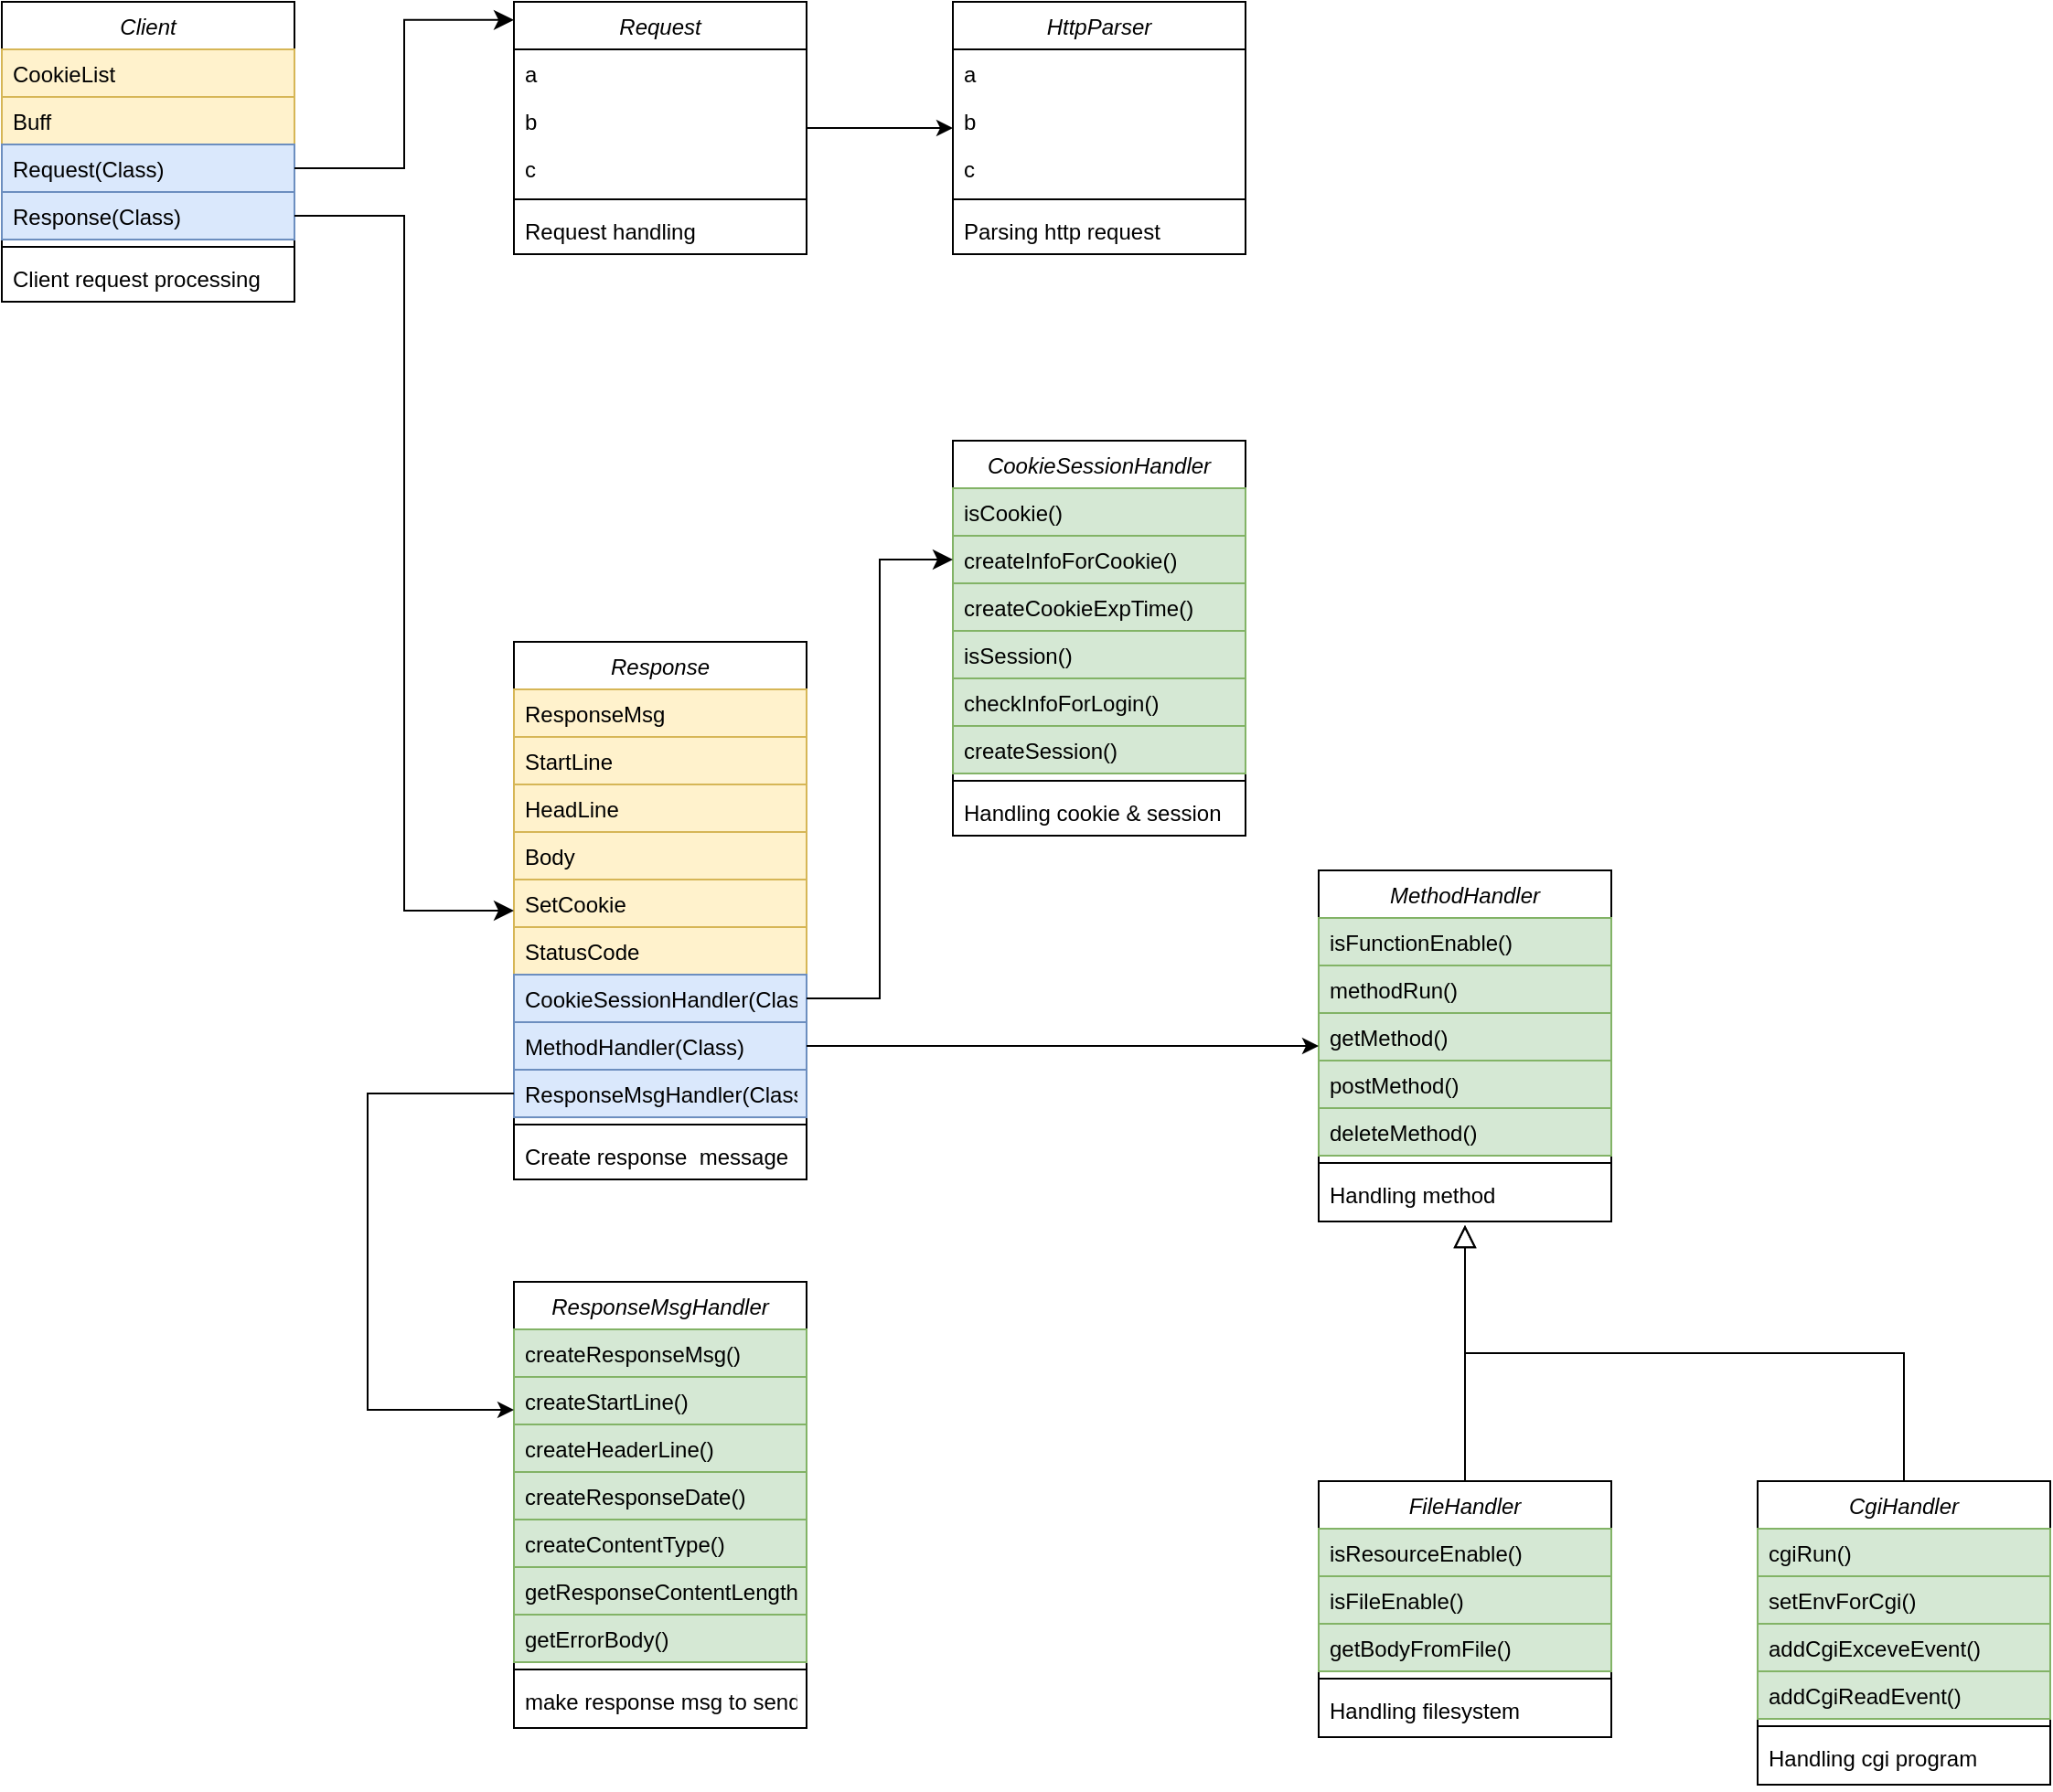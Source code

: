<mxfile version="21.1.2" type="github">
  <diagram id="C5RBs43oDa-KdzZeNtuy" name="Page-1">
    <mxGraphModel dx="2389" dy="799" grid="1" gridSize="10" guides="1" tooltips="1" connect="1" arrows="1" fold="1" page="1" pageScale="1" pageWidth="827" pageHeight="1169" math="0" shadow="0">
      <root>
        <mxCell id="WIyWlLk6GJQsqaUBKTNV-0" />
        <mxCell id="WIyWlLk6GJQsqaUBKTNV-1" parent="WIyWlLk6GJQsqaUBKTNV-0" />
        <mxCell id="t9GPucWmVJ9je9P9OI-h-0" value="Client" style="swimlane;fontStyle=2;align=center;verticalAlign=top;childLayout=stackLayout;horizontal=1;startSize=26;horizontalStack=0;resizeParent=1;resizeLast=0;collapsible=1;marginBottom=0;rounded=0;shadow=0;strokeWidth=1;" parent="WIyWlLk6GJQsqaUBKTNV-1" vertex="1">
          <mxGeometry x="-440" y="120" width="160" height="164" as="geometry">
            <mxRectangle x="230" y="140" width="160" height="26" as="alternateBounds" />
          </mxGeometry>
        </mxCell>
        <mxCell id="t9GPucWmVJ9je9P9OI-h-1" value="CookieList" style="text;align=left;verticalAlign=top;spacingLeft=4;spacingRight=4;overflow=hidden;rotatable=0;points=[[0,0.5],[1,0.5]];portConstraint=eastwest;fillColor=#fff2cc;strokeColor=#d6b656;" parent="t9GPucWmVJ9je9P9OI-h-0" vertex="1">
          <mxGeometry y="26" width="160" height="26" as="geometry" />
        </mxCell>
        <mxCell id="t9GPucWmVJ9je9P9OI-h-2" value="Buff" style="text;align=left;verticalAlign=top;spacingLeft=4;spacingRight=4;overflow=hidden;rotatable=0;points=[[0,0.5],[1,0.5]];portConstraint=eastwest;rounded=0;shadow=0;html=0;fillColor=#fff2cc;strokeColor=#d6b656;" parent="t9GPucWmVJ9je9P9OI-h-0" vertex="1">
          <mxGeometry y="52" width="160" height="26" as="geometry" />
        </mxCell>
        <mxCell id="t9GPucWmVJ9je9P9OI-h-3" value="Request(Class)" style="text;align=left;verticalAlign=top;spacingLeft=4;spacingRight=4;overflow=hidden;rotatable=0;points=[[0,0.5],[1,0.5]];portConstraint=eastwest;rounded=0;shadow=0;html=0;fillColor=#dae8fc;strokeColor=#6c8ebf;" parent="t9GPucWmVJ9je9P9OI-h-0" vertex="1">
          <mxGeometry y="78" width="160" height="26" as="geometry" />
        </mxCell>
        <mxCell id="t9GPucWmVJ9je9P9OI-h-6" value="Response(Class)" style="text;align=left;verticalAlign=top;spacingLeft=4;spacingRight=4;overflow=hidden;rotatable=0;points=[[0,0.5],[1,0.5]];portConstraint=eastwest;rounded=0;shadow=0;html=0;fillColor=#dae8fc;strokeColor=#6c8ebf;" parent="t9GPucWmVJ9je9P9OI-h-0" vertex="1">
          <mxGeometry y="104" width="160" height="26" as="geometry" />
        </mxCell>
        <mxCell id="t9GPucWmVJ9je9P9OI-h-4" value="" style="line;html=1;strokeWidth=1;align=left;verticalAlign=middle;spacingTop=-1;spacingLeft=3;spacingRight=3;rotatable=0;labelPosition=right;points=[];portConstraint=eastwest;" parent="t9GPucWmVJ9je9P9OI-h-0" vertex="1">
          <mxGeometry y="130" width="160" height="8" as="geometry" />
        </mxCell>
        <mxCell id="t9GPucWmVJ9je9P9OI-h-5" value="Client request processing" style="text;align=left;verticalAlign=top;spacingLeft=4;spacingRight=4;overflow=hidden;rotatable=0;points=[[0,0.5],[1,0.5]];portConstraint=eastwest;" parent="t9GPucWmVJ9je9P9OI-h-0" vertex="1">
          <mxGeometry y="138" width="160" height="26" as="geometry" />
        </mxCell>
        <mxCell id="t9GPucWmVJ9je9P9OI-h-34" value="" style="edgeStyle=orthogonalEdgeStyle;rounded=0;orthogonalLoop=1;jettySize=auto;html=1;" parent="WIyWlLk6GJQsqaUBKTNV-1" source="t9GPucWmVJ9je9P9OI-h-7" target="t9GPucWmVJ9je9P9OI-h-28" edge="1">
          <mxGeometry relative="1" as="geometry" />
        </mxCell>
        <mxCell id="t9GPucWmVJ9je9P9OI-h-7" value="Request" style="swimlane;fontStyle=2;align=center;verticalAlign=top;childLayout=stackLayout;horizontal=1;startSize=26;horizontalStack=0;resizeParent=1;resizeLast=0;collapsible=1;marginBottom=0;rounded=0;shadow=0;strokeWidth=1;" parent="WIyWlLk6GJQsqaUBKTNV-1" vertex="1">
          <mxGeometry x="-160" y="120" width="160" height="138" as="geometry">
            <mxRectangle x="230" y="140" width="160" height="26" as="alternateBounds" />
          </mxGeometry>
        </mxCell>
        <mxCell id="t9GPucWmVJ9je9P9OI-h-8" value="a" style="text;align=left;verticalAlign=top;spacingLeft=4;spacingRight=4;overflow=hidden;rotatable=0;points=[[0,0.5],[1,0.5]];portConstraint=eastwest;" parent="t9GPucWmVJ9je9P9OI-h-7" vertex="1">
          <mxGeometry y="26" width="160" height="26" as="geometry" />
        </mxCell>
        <mxCell id="t9GPucWmVJ9je9P9OI-h-9" value="b" style="text;align=left;verticalAlign=top;spacingLeft=4;spacingRight=4;overflow=hidden;rotatable=0;points=[[0,0.5],[1,0.5]];portConstraint=eastwest;rounded=0;shadow=0;html=0;" parent="t9GPucWmVJ9je9P9OI-h-7" vertex="1">
          <mxGeometry y="52" width="160" height="26" as="geometry" />
        </mxCell>
        <mxCell id="t9GPucWmVJ9je9P9OI-h-10" value="c" style="text;align=left;verticalAlign=top;spacingLeft=4;spacingRight=4;overflow=hidden;rotatable=0;points=[[0,0.5],[1,0.5]];portConstraint=eastwest;rounded=0;shadow=0;html=0;" parent="t9GPucWmVJ9je9P9OI-h-7" vertex="1">
          <mxGeometry y="78" width="160" height="26" as="geometry" />
        </mxCell>
        <mxCell id="t9GPucWmVJ9je9P9OI-h-11" value="" style="line;html=1;strokeWidth=1;align=left;verticalAlign=middle;spacingTop=-1;spacingLeft=3;spacingRight=3;rotatable=0;labelPosition=right;points=[];portConstraint=eastwest;" parent="t9GPucWmVJ9je9P9OI-h-7" vertex="1">
          <mxGeometry y="104" width="160" height="8" as="geometry" />
        </mxCell>
        <mxCell id="t9GPucWmVJ9je9P9OI-h-12" value="Request handling" style="text;align=left;verticalAlign=top;spacingLeft=4;spacingRight=4;overflow=hidden;rotatable=0;points=[[0,0.5],[1,0.5]];portConstraint=eastwest;" parent="t9GPucWmVJ9je9P9OI-h-7" vertex="1">
          <mxGeometry y="112" width="160" height="26" as="geometry" />
        </mxCell>
        <mxCell id="t9GPucWmVJ9je9P9OI-h-26" value="" style="edgeStyle=elbowEdgeStyle;elbow=horizontal;endArrow=classic;html=1;curved=0;rounded=0;endSize=8;startSize=8;exitX=1;exitY=0.5;exitDx=0;exitDy=0;entryX=0;entryY=0.072;entryDx=0;entryDy=0;entryPerimeter=0;" parent="WIyWlLk6GJQsqaUBKTNV-1" source="t9GPucWmVJ9je9P9OI-h-3" target="t9GPucWmVJ9je9P9OI-h-7" edge="1">
          <mxGeometry width="50" height="50" relative="1" as="geometry">
            <mxPoint x="-230" y="230" as="sourcePoint" />
            <mxPoint x="-180" y="180" as="targetPoint" />
          </mxGeometry>
        </mxCell>
        <mxCell id="t9GPucWmVJ9je9P9OI-h-28" value="HttpParser" style="swimlane;fontStyle=2;align=center;verticalAlign=top;childLayout=stackLayout;horizontal=1;startSize=26;horizontalStack=0;resizeParent=1;resizeLast=0;collapsible=1;marginBottom=0;rounded=0;shadow=0;strokeWidth=1;" parent="WIyWlLk6GJQsqaUBKTNV-1" vertex="1">
          <mxGeometry x="80" y="120" width="160" height="138" as="geometry">
            <mxRectangle x="230" y="140" width="160" height="26" as="alternateBounds" />
          </mxGeometry>
        </mxCell>
        <mxCell id="t9GPucWmVJ9je9P9OI-h-29" value="a" style="text;align=left;verticalAlign=top;spacingLeft=4;spacingRight=4;overflow=hidden;rotatable=0;points=[[0,0.5],[1,0.5]];portConstraint=eastwest;" parent="t9GPucWmVJ9je9P9OI-h-28" vertex="1">
          <mxGeometry y="26" width="160" height="26" as="geometry" />
        </mxCell>
        <mxCell id="t9GPucWmVJ9je9P9OI-h-30" value="b" style="text;align=left;verticalAlign=top;spacingLeft=4;spacingRight=4;overflow=hidden;rotatable=0;points=[[0,0.5],[1,0.5]];portConstraint=eastwest;rounded=0;shadow=0;html=0;" parent="t9GPucWmVJ9je9P9OI-h-28" vertex="1">
          <mxGeometry y="52" width="160" height="26" as="geometry" />
        </mxCell>
        <mxCell id="t9GPucWmVJ9je9P9OI-h-31" value="c" style="text;align=left;verticalAlign=top;spacingLeft=4;spacingRight=4;overflow=hidden;rotatable=0;points=[[0,0.5],[1,0.5]];portConstraint=eastwest;rounded=0;shadow=0;html=0;" parent="t9GPucWmVJ9je9P9OI-h-28" vertex="1">
          <mxGeometry y="78" width="160" height="26" as="geometry" />
        </mxCell>
        <mxCell id="t9GPucWmVJ9je9P9OI-h-32" value="" style="line;html=1;strokeWidth=1;align=left;verticalAlign=middle;spacingTop=-1;spacingLeft=3;spacingRight=3;rotatable=0;labelPosition=right;points=[];portConstraint=eastwest;" parent="t9GPucWmVJ9je9P9OI-h-28" vertex="1">
          <mxGeometry y="104" width="160" height="8" as="geometry" />
        </mxCell>
        <mxCell id="t9GPucWmVJ9je9P9OI-h-33" value="Parsing http request" style="text;align=left;verticalAlign=top;spacingLeft=4;spacingRight=4;overflow=hidden;rotatable=0;points=[[0,0.5],[1,0.5]];portConstraint=eastwest;" parent="t9GPucWmVJ9je9P9OI-h-28" vertex="1">
          <mxGeometry y="112" width="160" height="26" as="geometry" />
        </mxCell>
        <mxCell id="t9GPucWmVJ9je9P9OI-h-36" value="Response" style="swimlane;fontStyle=2;align=center;verticalAlign=top;childLayout=stackLayout;horizontal=1;startSize=26;horizontalStack=0;resizeParent=1;resizeLast=0;collapsible=1;marginBottom=0;rounded=0;shadow=0;strokeWidth=1;" parent="WIyWlLk6GJQsqaUBKTNV-1" vertex="1">
          <mxGeometry x="-160" y="470" width="160" height="294" as="geometry">
            <mxRectangle x="230" y="140" width="160" height="26" as="alternateBounds" />
          </mxGeometry>
        </mxCell>
        <mxCell id="t9GPucWmVJ9je9P9OI-h-37" value="ResponseMsg" style="text;align=left;verticalAlign=top;spacingLeft=4;spacingRight=4;overflow=hidden;rotatable=0;points=[[0,0.5],[1,0.5]];portConstraint=eastwest;fillColor=#fff2cc;strokeColor=#d6b656;" parent="t9GPucWmVJ9je9P9OI-h-36" vertex="1">
          <mxGeometry y="26" width="160" height="26" as="geometry" />
        </mxCell>
        <mxCell id="t9GPucWmVJ9je9P9OI-h-38" value="StartLine" style="text;align=left;verticalAlign=top;spacingLeft=4;spacingRight=4;overflow=hidden;rotatable=0;points=[[0,0.5],[1,0.5]];portConstraint=eastwest;rounded=0;shadow=0;html=0;fillColor=#fff2cc;strokeColor=#d6b656;" parent="t9GPucWmVJ9je9P9OI-h-36" vertex="1">
          <mxGeometry y="52" width="160" height="26" as="geometry" />
        </mxCell>
        <mxCell id="t9GPucWmVJ9je9P9OI-h-39" value="HeadLine" style="text;align=left;verticalAlign=top;spacingLeft=4;spacingRight=4;overflow=hidden;rotatable=0;points=[[0,0.5],[1,0.5]];portConstraint=eastwest;rounded=0;shadow=0;html=0;fillColor=#fff2cc;strokeColor=#d6b656;" parent="t9GPucWmVJ9je9P9OI-h-36" vertex="1">
          <mxGeometry y="78" width="160" height="26" as="geometry" />
        </mxCell>
        <mxCell id="t9GPucWmVJ9je9P9OI-h-43" value="Body" style="text;align=left;verticalAlign=top;spacingLeft=4;spacingRight=4;overflow=hidden;rotatable=0;points=[[0,0.5],[1,0.5]];portConstraint=eastwest;rounded=0;shadow=0;html=0;fillColor=#fff2cc;strokeColor=#d6b656;" parent="t9GPucWmVJ9je9P9OI-h-36" vertex="1">
          <mxGeometry y="104" width="160" height="26" as="geometry" />
        </mxCell>
        <mxCell id="t9GPucWmVJ9je9P9OI-h-44" value="SetCookie" style="text;align=left;verticalAlign=top;spacingLeft=4;spacingRight=4;overflow=hidden;rotatable=0;points=[[0,0.5],[1,0.5]];portConstraint=eastwest;rounded=0;shadow=0;html=0;fillColor=#fff2cc;strokeColor=#d6b656;" parent="t9GPucWmVJ9je9P9OI-h-36" vertex="1">
          <mxGeometry y="130" width="160" height="26" as="geometry" />
        </mxCell>
        <mxCell id="t9GPucWmVJ9je9P9OI-h-45" value="StatusCode" style="text;align=left;verticalAlign=top;spacingLeft=4;spacingRight=4;overflow=hidden;rotatable=0;points=[[0,0.5],[1,0.5]];portConstraint=eastwest;rounded=0;shadow=0;html=0;fillColor=#fff2cc;strokeColor=#d6b656;" parent="t9GPucWmVJ9je9P9OI-h-36" vertex="1">
          <mxGeometry y="156" width="160" height="26" as="geometry" />
        </mxCell>
        <mxCell id="t9GPucWmVJ9je9P9OI-h-47" value="CookieSessionHandler(Class)" style="text;align=left;verticalAlign=top;spacingLeft=4;spacingRight=4;overflow=hidden;rotatable=0;points=[[0,0.5],[1,0.5]];portConstraint=eastwest;rounded=0;shadow=0;html=0;fillColor=#dae8fc;strokeColor=#6c8ebf;" parent="t9GPucWmVJ9je9P9OI-h-36" vertex="1">
          <mxGeometry y="182" width="160" height="26" as="geometry" />
        </mxCell>
        <mxCell id="t9GPucWmVJ9je9P9OI-h-48" value="MethodHandler(Class)" style="text;align=left;verticalAlign=top;spacingLeft=4;spacingRight=4;overflow=hidden;rotatable=0;points=[[0,0.5],[1,0.5]];portConstraint=eastwest;rounded=0;shadow=0;html=0;fillColor=#dae8fc;strokeColor=#6c8ebf;" parent="t9GPucWmVJ9je9P9OI-h-36" vertex="1">
          <mxGeometry y="208" width="160" height="26" as="geometry" />
        </mxCell>
        <mxCell id="t9GPucWmVJ9je9P9OI-h-49" value="ResponseMsgHandler(Class)" style="text;align=left;verticalAlign=top;spacingLeft=4;spacingRight=4;overflow=hidden;rotatable=0;points=[[0,0.5],[1,0.5]];portConstraint=eastwest;rounded=0;shadow=0;html=0;fillColor=#dae8fc;strokeColor=#6c8ebf;" parent="t9GPucWmVJ9je9P9OI-h-36" vertex="1">
          <mxGeometry y="234" width="160" height="26" as="geometry" />
        </mxCell>
        <mxCell id="t9GPucWmVJ9je9P9OI-h-40" value="" style="line;html=1;strokeWidth=1;align=left;verticalAlign=middle;spacingTop=-1;spacingLeft=3;spacingRight=3;rotatable=0;labelPosition=right;points=[];portConstraint=eastwest;" parent="t9GPucWmVJ9je9P9OI-h-36" vertex="1">
          <mxGeometry y="260" width="160" height="8" as="geometry" />
        </mxCell>
        <mxCell id="t9GPucWmVJ9je9P9OI-h-41" value="Create response  message" style="text;align=left;verticalAlign=top;spacingLeft=4;spacingRight=4;overflow=hidden;rotatable=0;points=[[0,0.5],[1,0.5]];portConstraint=eastwest;" parent="t9GPucWmVJ9je9P9OI-h-36" vertex="1">
          <mxGeometry y="268" width="160" height="26" as="geometry" />
        </mxCell>
        <mxCell id="t9GPucWmVJ9je9P9OI-h-46" value="" style="edgeStyle=elbowEdgeStyle;elbow=horizontal;endArrow=classic;html=1;curved=0;rounded=0;endSize=8;startSize=8;exitX=1;exitY=0.5;exitDx=0;exitDy=0;" parent="WIyWlLk6GJQsqaUBKTNV-1" source="t9GPucWmVJ9je9P9OI-h-6" target="t9GPucWmVJ9je9P9OI-h-36" edge="1">
          <mxGeometry width="50" height="50" relative="1" as="geometry">
            <mxPoint x="-270" y="221" as="sourcePoint" />
            <mxPoint x="-150" y="140" as="targetPoint" />
          </mxGeometry>
        </mxCell>
        <mxCell id="t9GPucWmVJ9je9P9OI-h-75" value="CookieSessionHandler" style="swimlane;fontStyle=2;align=center;verticalAlign=top;childLayout=stackLayout;horizontal=1;startSize=26;horizontalStack=0;resizeParent=1;resizeLast=0;collapsible=1;marginBottom=0;rounded=0;shadow=0;strokeWidth=1;" parent="WIyWlLk6GJQsqaUBKTNV-1" vertex="1">
          <mxGeometry x="80" y="360" width="160" height="216" as="geometry">
            <mxRectangle x="230" y="140" width="160" height="26" as="alternateBounds" />
          </mxGeometry>
        </mxCell>
        <mxCell id="t9GPucWmVJ9je9P9OI-h-76" value="isCookie()" style="text;align=left;verticalAlign=top;spacingLeft=4;spacingRight=4;overflow=hidden;rotatable=0;points=[[0,0.5],[1,0.5]];portConstraint=eastwest;fillColor=#d5e8d4;strokeColor=#82b366;" parent="t9GPucWmVJ9je9P9OI-h-75" vertex="1">
          <mxGeometry y="26" width="160" height="26" as="geometry" />
        </mxCell>
        <mxCell id="t9GPucWmVJ9je9P9OI-h-77" value="createInfoForCookie()" style="text;align=left;verticalAlign=top;spacingLeft=4;spacingRight=4;overflow=hidden;rotatable=0;points=[[0,0.5],[1,0.5]];portConstraint=eastwest;rounded=0;shadow=0;html=0;fillColor=#d5e8d4;strokeColor=#82b366;" parent="t9GPucWmVJ9je9P9OI-h-75" vertex="1">
          <mxGeometry y="52" width="160" height="26" as="geometry" />
        </mxCell>
        <mxCell id="t9GPucWmVJ9je9P9OI-h-78" value="createCookieExpTime()" style="text;align=left;verticalAlign=top;spacingLeft=4;spacingRight=4;overflow=hidden;rotatable=0;points=[[0,0.5],[1,0.5]];portConstraint=eastwest;rounded=0;shadow=0;html=0;fillColor=#d5e8d4;strokeColor=#82b366;" parent="t9GPucWmVJ9je9P9OI-h-75" vertex="1">
          <mxGeometry y="78" width="160" height="26" as="geometry" />
        </mxCell>
        <mxCell id="i1IGVESvHexptYgJBRZD-1" value="isSession()" style="text;align=left;verticalAlign=top;spacingLeft=4;spacingRight=4;overflow=hidden;rotatable=0;points=[[0,0.5],[1,0.5]];portConstraint=eastwest;rounded=0;shadow=0;html=0;fillColor=#d5e8d4;strokeColor=#82b366;" vertex="1" parent="t9GPucWmVJ9je9P9OI-h-75">
          <mxGeometry y="104" width="160" height="26" as="geometry" />
        </mxCell>
        <mxCell id="i1IGVESvHexptYgJBRZD-2" value="checkInfoForLogin()" style="text;align=left;verticalAlign=top;spacingLeft=4;spacingRight=4;overflow=hidden;rotatable=0;points=[[0,0.5],[1,0.5]];portConstraint=eastwest;rounded=0;shadow=0;html=0;fillColor=#d5e8d4;strokeColor=#82b366;" vertex="1" parent="t9GPucWmVJ9je9P9OI-h-75">
          <mxGeometry y="130" width="160" height="26" as="geometry" />
        </mxCell>
        <mxCell id="i1IGVESvHexptYgJBRZD-3" value="createSession()" style="text;align=left;verticalAlign=top;spacingLeft=4;spacingRight=4;overflow=hidden;rotatable=0;points=[[0,0.5],[1,0.5]];portConstraint=eastwest;rounded=0;shadow=0;html=0;fillColor=#d5e8d4;strokeColor=#82b366;" vertex="1" parent="t9GPucWmVJ9je9P9OI-h-75">
          <mxGeometry y="156" width="160" height="26" as="geometry" />
        </mxCell>
        <mxCell id="t9GPucWmVJ9je9P9OI-h-79" value="" style="line;html=1;strokeWidth=1;align=left;verticalAlign=middle;spacingTop=-1;spacingLeft=3;spacingRight=3;rotatable=0;labelPosition=right;points=[];portConstraint=eastwest;" parent="t9GPucWmVJ9je9P9OI-h-75" vertex="1">
          <mxGeometry y="182" width="160" height="8" as="geometry" />
        </mxCell>
        <mxCell id="t9GPucWmVJ9je9P9OI-h-80" value="Handling cookie &amp; session" style="text;align=left;verticalAlign=top;spacingLeft=4;spacingRight=4;overflow=hidden;rotatable=0;points=[[0,0.5],[1,0.5]];portConstraint=eastwest;" parent="t9GPucWmVJ9je9P9OI-h-75" vertex="1">
          <mxGeometry y="190" width="160" height="26" as="geometry" />
        </mxCell>
        <mxCell id="t9GPucWmVJ9je9P9OI-h-81" value="MethodHandler" style="swimlane;fontStyle=2;align=center;verticalAlign=top;childLayout=stackLayout;horizontal=1;startSize=26;horizontalStack=0;resizeParent=1;resizeLast=0;collapsible=1;marginBottom=0;rounded=0;shadow=0;strokeWidth=1;" parent="WIyWlLk6GJQsqaUBKTNV-1" vertex="1">
          <mxGeometry x="280" y="595" width="160" height="192" as="geometry">
            <mxRectangle x="230" y="140" width="160" height="26" as="alternateBounds" />
          </mxGeometry>
        </mxCell>
        <mxCell id="t9GPucWmVJ9je9P9OI-h-82" value="isFunctionEnable()" style="text;align=left;verticalAlign=top;spacingLeft=4;spacingRight=4;overflow=hidden;rotatable=0;points=[[0,0.5],[1,0.5]];portConstraint=eastwest;fillColor=#d5e8d4;strokeColor=#82b366;" parent="t9GPucWmVJ9je9P9OI-h-81" vertex="1">
          <mxGeometry y="26" width="160" height="26" as="geometry" />
        </mxCell>
        <mxCell id="t9GPucWmVJ9je9P9OI-h-83" value="methodRun()" style="text;align=left;verticalAlign=top;spacingLeft=4;spacingRight=4;overflow=hidden;rotatable=0;points=[[0,0.5],[1,0.5]];portConstraint=eastwest;rounded=0;shadow=0;html=0;fillColor=#d5e8d4;strokeColor=#82b366;" parent="t9GPucWmVJ9je9P9OI-h-81" vertex="1">
          <mxGeometry y="52" width="160" height="26" as="geometry" />
        </mxCell>
        <mxCell id="t9GPucWmVJ9je9P9OI-h-84" value="getMethod()" style="text;align=left;verticalAlign=top;spacingLeft=4;spacingRight=4;overflow=hidden;rotatable=0;points=[[0,0.5],[1,0.5]];portConstraint=eastwest;rounded=0;shadow=0;html=0;fillColor=#d5e8d4;strokeColor=#82b366;" parent="t9GPucWmVJ9je9P9OI-h-81" vertex="1">
          <mxGeometry y="78" width="160" height="26" as="geometry" />
        </mxCell>
        <mxCell id="i1IGVESvHexptYgJBRZD-4" value="postMethod()" style="text;align=left;verticalAlign=top;spacingLeft=4;spacingRight=4;overflow=hidden;rotatable=0;points=[[0,0.5],[1,0.5]];portConstraint=eastwest;rounded=0;shadow=0;html=0;fillColor=#d5e8d4;strokeColor=#82b366;" vertex="1" parent="t9GPucWmVJ9je9P9OI-h-81">
          <mxGeometry y="104" width="160" height="26" as="geometry" />
        </mxCell>
        <mxCell id="i1IGVESvHexptYgJBRZD-5" value="deleteMethod()" style="text;align=left;verticalAlign=top;spacingLeft=4;spacingRight=4;overflow=hidden;rotatable=0;points=[[0,0.5],[1,0.5]];portConstraint=eastwest;rounded=0;shadow=0;html=0;fillColor=#d5e8d4;strokeColor=#82b366;" vertex="1" parent="t9GPucWmVJ9je9P9OI-h-81">
          <mxGeometry y="130" width="160" height="26" as="geometry" />
        </mxCell>
        <mxCell id="t9GPucWmVJ9je9P9OI-h-85" value="" style="line;html=1;strokeWidth=1;align=left;verticalAlign=middle;spacingTop=-1;spacingLeft=3;spacingRight=3;rotatable=0;labelPosition=right;points=[];portConstraint=eastwest;" parent="t9GPucWmVJ9je9P9OI-h-81" vertex="1">
          <mxGeometry y="156" width="160" height="8" as="geometry" />
        </mxCell>
        <mxCell id="t9GPucWmVJ9je9P9OI-h-86" value="Handling method" style="text;align=left;verticalAlign=top;spacingLeft=4;spacingRight=4;overflow=hidden;rotatable=0;points=[[0,0.5],[1,0.5]];portConstraint=eastwest;" parent="t9GPucWmVJ9je9P9OI-h-81" vertex="1">
          <mxGeometry y="164" width="160" height="28" as="geometry" />
        </mxCell>
        <mxCell id="t9GPucWmVJ9je9P9OI-h-87" value="" style="edgeStyle=orthogonalEdgeStyle;rounded=0;orthogonalLoop=1;jettySize=auto;html=1;exitX=1;exitY=0.5;exitDx=0;exitDy=0;" parent="WIyWlLk6GJQsqaUBKTNV-1" source="t9GPucWmVJ9je9P9OI-h-48" target="t9GPucWmVJ9je9P9OI-h-81" edge="1">
          <mxGeometry relative="1" as="geometry">
            <mxPoint x="10" y="627" as="sourcePoint" />
            <mxPoint x="90" y="515" as="targetPoint" />
          </mxGeometry>
        </mxCell>
        <mxCell id="t9GPucWmVJ9je9P9OI-h-88" value="FileHandler" style="swimlane;fontStyle=2;align=center;verticalAlign=top;childLayout=stackLayout;horizontal=1;startSize=26;horizontalStack=0;resizeParent=1;resizeLast=0;collapsible=1;marginBottom=0;rounded=0;shadow=0;strokeWidth=1;" parent="WIyWlLk6GJQsqaUBKTNV-1" vertex="1">
          <mxGeometry x="280" y="929" width="160" height="140" as="geometry">
            <mxRectangle x="230" y="140" width="160" height="26" as="alternateBounds" />
          </mxGeometry>
        </mxCell>
        <mxCell id="t9GPucWmVJ9je9P9OI-h-89" value="isResourceEnable()" style="text;align=left;verticalAlign=top;spacingLeft=4;spacingRight=4;overflow=hidden;rotatable=0;points=[[0,0.5],[1,0.5]];portConstraint=eastwest;fillColor=#d5e8d4;strokeColor=#82b366;" parent="t9GPucWmVJ9je9P9OI-h-88" vertex="1">
          <mxGeometry y="26" width="160" height="26" as="geometry" />
        </mxCell>
        <mxCell id="t9GPucWmVJ9je9P9OI-h-90" value="isFileEnable()" style="text;align=left;verticalAlign=top;spacingLeft=4;spacingRight=4;overflow=hidden;rotatable=0;points=[[0,0.5],[1,0.5]];portConstraint=eastwest;rounded=0;shadow=0;html=0;fillColor=#d5e8d4;strokeColor=#82b366;" parent="t9GPucWmVJ9je9P9OI-h-88" vertex="1">
          <mxGeometry y="52" width="160" height="26" as="geometry" />
        </mxCell>
        <mxCell id="t9GPucWmVJ9je9P9OI-h-91" value="getBodyFromFile()" style="text;align=left;verticalAlign=top;spacingLeft=4;spacingRight=4;overflow=hidden;rotatable=0;points=[[0,0.5],[1,0.5]];portConstraint=eastwest;rounded=0;shadow=0;html=0;fillColor=#d5e8d4;strokeColor=#82b366;" parent="t9GPucWmVJ9je9P9OI-h-88" vertex="1">
          <mxGeometry y="78" width="160" height="26" as="geometry" />
        </mxCell>
        <mxCell id="t9GPucWmVJ9je9P9OI-h-92" value="" style="line;html=1;strokeWidth=1;align=left;verticalAlign=middle;spacingTop=-1;spacingLeft=3;spacingRight=3;rotatable=0;labelPosition=right;points=[];portConstraint=eastwest;" parent="t9GPucWmVJ9je9P9OI-h-88" vertex="1">
          <mxGeometry y="104" width="160" height="8" as="geometry" />
        </mxCell>
        <mxCell id="t9GPucWmVJ9je9P9OI-h-93" value="Handling filesystem" style="text;align=left;verticalAlign=top;spacingLeft=4;spacingRight=4;overflow=hidden;rotatable=0;points=[[0,0.5],[1,0.5]];portConstraint=eastwest;" parent="t9GPucWmVJ9je9P9OI-h-88" vertex="1">
          <mxGeometry y="112" width="160" height="28" as="geometry" />
        </mxCell>
        <mxCell id="t9GPucWmVJ9je9P9OI-h-94" value="CgiHandler" style="swimlane;fontStyle=2;align=center;verticalAlign=top;childLayout=stackLayout;horizontal=1;startSize=26;horizontalStack=0;resizeParent=1;resizeLast=0;collapsible=1;marginBottom=0;rounded=0;shadow=0;strokeWidth=1;" parent="WIyWlLk6GJQsqaUBKTNV-1" vertex="1">
          <mxGeometry x="520" y="929" width="160" height="166" as="geometry">
            <mxRectangle x="230" y="140" width="160" height="26" as="alternateBounds" />
          </mxGeometry>
        </mxCell>
        <mxCell id="t9GPucWmVJ9je9P9OI-h-95" value="cgiRun()" style="text;align=left;verticalAlign=top;spacingLeft=4;spacingRight=4;overflow=hidden;rotatable=0;points=[[0,0.5],[1,0.5]];portConstraint=eastwest;fillColor=#d5e8d4;strokeColor=#82b366;" parent="t9GPucWmVJ9je9P9OI-h-94" vertex="1">
          <mxGeometry y="26" width="160" height="26" as="geometry" />
        </mxCell>
        <mxCell id="t9GPucWmVJ9je9P9OI-h-96" value="setEnvForCgi()" style="text;align=left;verticalAlign=top;spacingLeft=4;spacingRight=4;overflow=hidden;rotatable=0;points=[[0,0.5],[1,0.5]];portConstraint=eastwest;rounded=0;shadow=0;html=0;fillColor=#d5e8d4;strokeColor=#82b366;" parent="t9GPucWmVJ9je9P9OI-h-94" vertex="1">
          <mxGeometry y="52" width="160" height="26" as="geometry" />
        </mxCell>
        <mxCell id="t9GPucWmVJ9je9P9OI-h-97" value="addCgiExceveEvent()" style="text;align=left;verticalAlign=top;spacingLeft=4;spacingRight=4;overflow=hidden;rotatable=0;points=[[0,0.5],[1,0.5]];portConstraint=eastwest;rounded=0;shadow=0;html=0;fillColor=#d5e8d4;strokeColor=#82b366;" parent="t9GPucWmVJ9je9P9OI-h-94" vertex="1">
          <mxGeometry y="78" width="160" height="26" as="geometry" />
        </mxCell>
        <mxCell id="i1IGVESvHexptYgJBRZD-6" value="addCgiReadEvent()" style="text;align=left;verticalAlign=top;spacingLeft=4;spacingRight=4;overflow=hidden;rotatable=0;points=[[0,0.5],[1,0.5]];portConstraint=eastwest;rounded=0;shadow=0;html=0;fillColor=#d5e8d4;strokeColor=#82b366;" vertex="1" parent="t9GPucWmVJ9je9P9OI-h-94">
          <mxGeometry y="104" width="160" height="26" as="geometry" />
        </mxCell>
        <mxCell id="t9GPucWmVJ9je9P9OI-h-98" value="" style="line;html=1;strokeWidth=1;align=left;verticalAlign=middle;spacingTop=-1;spacingLeft=3;spacingRight=3;rotatable=0;labelPosition=right;points=[];portConstraint=eastwest;" parent="t9GPucWmVJ9je9P9OI-h-94" vertex="1">
          <mxGeometry y="130" width="160" height="8" as="geometry" />
        </mxCell>
        <mxCell id="t9GPucWmVJ9je9P9OI-h-99" value="Handling cgi program" style="text;align=left;verticalAlign=top;spacingLeft=4;spacingRight=4;overflow=hidden;rotatable=0;points=[[0,0.5],[1,0.5]];portConstraint=eastwest;" parent="t9GPucWmVJ9je9P9OI-h-94" vertex="1">
          <mxGeometry y="138" width="160" height="28" as="geometry" />
        </mxCell>
        <mxCell id="t9GPucWmVJ9je9P9OI-h-100" value="" style="endArrow=block;endSize=10;endFill=0;shadow=0;strokeWidth=1;rounded=0;edgeStyle=elbowEdgeStyle;elbow=vertical;exitX=0.5;exitY=0;exitDx=0;exitDy=0;" parent="WIyWlLk6GJQsqaUBKTNV-1" source="t9GPucWmVJ9je9P9OI-h-88" edge="1">
          <mxGeometry width="160" relative="1" as="geometry">
            <mxPoint x="350" y="801" as="sourcePoint" />
            <mxPoint x="360" y="789" as="targetPoint" />
          </mxGeometry>
        </mxCell>
        <mxCell id="t9GPucWmVJ9je9P9OI-h-101" value="" style="endArrow=block;endSize=10;endFill=0;shadow=0;strokeWidth=1;rounded=0;edgeStyle=elbowEdgeStyle;elbow=vertical;exitX=0.5;exitY=0;exitDx=0;exitDy=0;" parent="WIyWlLk6GJQsqaUBKTNV-1" source="t9GPucWmVJ9je9P9OI-h-94" edge="1">
          <mxGeometry width="160" relative="1" as="geometry">
            <mxPoint x="370" y="779" as="sourcePoint" />
            <mxPoint x="360" y="789" as="targetPoint" />
          </mxGeometry>
        </mxCell>
        <mxCell id="t9GPucWmVJ9je9P9OI-h-102" value="ResponseMsgHandler" style="swimlane;fontStyle=2;align=center;verticalAlign=top;childLayout=stackLayout;horizontal=1;startSize=26;horizontalStack=0;resizeParent=1;resizeLast=0;collapsible=1;marginBottom=0;rounded=0;shadow=0;strokeWidth=1;" parent="WIyWlLk6GJQsqaUBKTNV-1" vertex="1">
          <mxGeometry x="-160" y="820" width="160" height="244" as="geometry">
            <mxRectangle x="230" y="140" width="160" height="26" as="alternateBounds" />
          </mxGeometry>
        </mxCell>
        <mxCell id="t9GPucWmVJ9je9P9OI-h-103" value="createResponseMsg()" style="text;align=left;verticalAlign=top;spacingLeft=4;spacingRight=4;overflow=hidden;rotatable=0;points=[[0,0.5],[1,0.5]];portConstraint=eastwest;fillColor=#d5e8d4;strokeColor=#82b366;" parent="t9GPucWmVJ9je9P9OI-h-102" vertex="1">
          <mxGeometry y="26" width="160" height="26" as="geometry" />
        </mxCell>
        <mxCell id="t9GPucWmVJ9je9P9OI-h-104" value="createStartLine()" style="text;align=left;verticalAlign=top;spacingLeft=4;spacingRight=4;overflow=hidden;rotatable=0;points=[[0,0.5],[1,0.5]];portConstraint=eastwest;rounded=0;shadow=0;html=0;fillColor=#d5e8d4;strokeColor=#82b366;" parent="t9GPucWmVJ9je9P9OI-h-102" vertex="1">
          <mxGeometry y="52" width="160" height="26" as="geometry" />
        </mxCell>
        <mxCell id="t9GPucWmVJ9je9P9OI-h-105" value="createHeaderLine()" style="text;align=left;verticalAlign=top;spacingLeft=4;spacingRight=4;overflow=hidden;rotatable=0;points=[[0,0.5],[1,0.5]];portConstraint=eastwest;rounded=0;shadow=0;html=0;fillColor=#d5e8d4;strokeColor=#82b366;" parent="t9GPucWmVJ9je9P9OI-h-102" vertex="1">
          <mxGeometry y="78" width="160" height="26" as="geometry" />
        </mxCell>
        <mxCell id="i1IGVESvHexptYgJBRZD-7" value="createResponseDate()" style="text;align=left;verticalAlign=top;spacingLeft=4;spacingRight=4;overflow=hidden;rotatable=0;points=[[0,0.5],[1,0.5]];portConstraint=eastwest;rounded=0;shadow=0;html=0;fillColor=#d5e8d4;strokeColor=#82b366;" vertex="1" parent="t9GPucWmVJ9je9P9OI-h-102">
          <mxGeometry y="104" width="160" height="26" as="geometry" />
        </mxCell>
        <mxCell id="i1IGVESvHexptYgJBRZD-8" value="createContentType()" style="text;align=left;verticalAlign=top;spacingLeft=4;spacingRight=4;overflow=hidden;rotatable=0;points=[[0,0.5],[1,0.5]];portConstraint=eastwest;rounded=0;shadow=0;html=0;fillColor=#d5e8d4;strokeColor=#82b366;" vertex="1" parent="t9GPucWmVJ9je9P9OI-h-102">
          <mxGeometry y="130" width="160" height="26" as="geometry" />
        </mxCell>
        <mxCell id="i1IGVESvHexptYgJBRZD-9" value="getResponseContentLength()" style="text;align=left;verticalAlign=top;spacingLeft=4;spacingRight=4;overflow=hidden;rotatable=0;points=[[0,0.5],[1,0.5]];portConstraint=eastwest;rounded=0;shadow=0;html=0;fillColor=#d5e8d4;strokeColor=#82b366;" vertex="1" parent="t9GPucWmVJ9je9P9OI-h-102">
          <mxGeometry y="156" width="160" height="26" as="geometry" />
        </mxCell>
        <mxCell id="i1IGVESvHexptYgJBRZD-10" value="getErrorBody()" style="text;align=left;verticalAlign=top;spacingLeft=4;spacingRight=4;overflow=hidden;rotatable=0;points=[[0,0.5],[1,0.5]];portConstraint=eastwest;rounded=0;shadow=0;html=0;fillColor=#d5e8d4;strokeColor=#82b366;" vertex="1" parent="t9GPucWmVJ9je9P9OI-h-102">
          <mxGeometry y="182" width="160" height="26" as="geometry" />
        </mxCell>
        <mxCell id="t9GPucWmVJ9je9P9OI-h-106" value="" style="line;html=1;strokeWidth=1;align=left;verticalAlign=middle;spacingTop=-1;spacingLeft=3;spacingRight=3;rotatable=0;labelPosition=right;points=[];portConstraint=eastwest;" parent="t9GPucWmVJ9je9P9OI-h-102" vertex="1">
          <mxGeometry y="208" width="160" height="8" as="geometry" />
        </mxCell>
        <mxCell id="t9GPucWmVJ9je9P9OI-h-107" value="make response msg to send" style="text;align=left;verticalAlign=top;spacingLeft=4;spacingRight=4;overflow=hidden;rotatable=0;points=[[0,0.5],[1,0.5]];portConstraint=eastwest;" parent="t9GPucWmVJ9je9P9OI-h-102" vertex="1">
          <mxGeometry y="216" width="160" height="28" as="geometry" />
        </mxCell>
        <mxCell id="t9GPucWmVJ9je9P9OI-h-109" value="" style="edgeStyle=orthogonalEdgeStyle;rounded=0;orthogonalLoop=1;jettySize=auto;html=1;exitX=0;exitY=0.5;exitDx=0;exitDy=0;" parent="WIyWlLk6GJQsqaUBKTNV-1" source="t9GPucWmVJ9je9P9OI-h-49" edge="1">
          <mxGeometry relative="1" as="geometry">
            <mxPoint x="-350" y="910" as="sourcePoint" />
            <mxPoint x="-160" y="890" as="targetPoint" />
            <Array as="points">
              <mxPoint x="-240" y="717" />
              <mxPoint x="-240" y="890" />
            </Array>
          </mxGeometry>
        </mxCell>
        <mxCell id="i1IGVESvHexptYgJBRZD-0" value="" style="edgeStyle=elbowEdgeStyle;elbow=horizontal;endArrow=classic;html=1;curved=0;rounded=0;endSize=8;startSize=8;exitX=1;exitY=0.5;exitDx=0;exitDy=0;entryX=0;entryY=0.5;entryDx=0;entryDy=0;" edge="1" parent="WIyWlLk6GJQsqaUBKTNV-1" source="t9GPucWmVJ9je9P9OI-h-47" target="t9GPucWmVJ9je9P9OI-h-77">
          <mxGeometry width="50" height="50" relative="1" as="geometry">
            <mxPoint x="-270" y="247" as="sourcePoint" />
            <mxPoint x="-150" y="627" as="targetPoint" />
          </mxGeometry>
        </mxCell>
      </root>
    </mxGraphModel>
  </diagram>
</mxfile>
